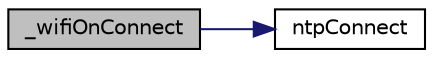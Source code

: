 digraph "_wifiOnConnect"
{
 // LATEX_PDF_SIZE
  edge [fontname="Helvetica",fontsize="10",labelfontname="Helvetica",labelfontsize="10"];
  node [fontname="Helvetica",fontsize="10",shape=record];
  rankdir="LR";
  Node1 [label="_wifiOnConnect",height=0.2,width=0.4,color="black", fillcolor="grey75", style="filled", fontcolor="black",tooltip=" "];
  Node1 -> Node2 [color="midnightblue",fontsize="10",style="solid",fontname="Helvetica"];
  Node2 [label="ntpConnect",height=0.2,width=0.4,color="black", fillcolor="white", style="filled",URL="$ntp_8cpp.html#aeeb729465bd4f0804f4978b61174e8e4",tooltip=" "];
}
